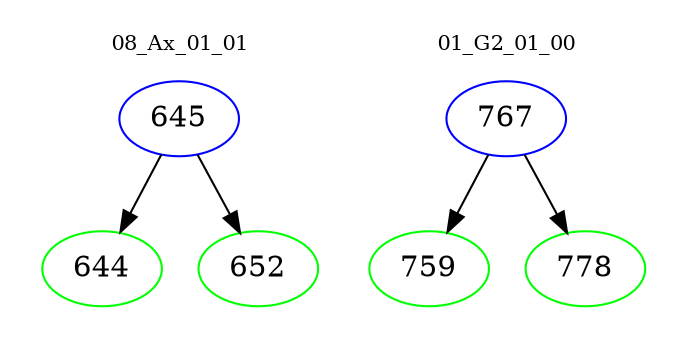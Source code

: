 digraph{
subgraph cluster_0 {
color = white
label = "08_Ax_01_01";
fontsize=10;
T0_645 [label="645", color="blue"]
T0_645 -> T0_644 [color="black"]
T0_644 [label="644", color="green"]
T0_645 -> T0_652 [color="black"]
T0_652 [label="652", color="green"]
}
subgraph cluster_1 {
color = white
label = "01_G2_01_00";
fontsize=10;
T1_767 [label="767", color="blue"]
T1_767 -> T1_759 [color="black"]
T1_759 [label="759", color="green"]
T1_767 -> T1_778 [color="black"]
T1_778 [label="778", color="green"]
}
}
